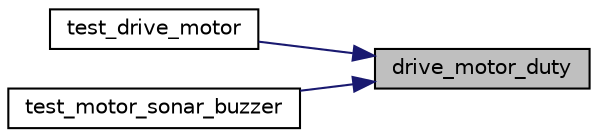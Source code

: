 digraph "drive_motor_duty"
{
 // LATEX_PDF_SIZE
  edge [fontname="Helvetica",fontsize="10",labelfontname="Helvetica",labelfontsize="10"];
  node [fontname="Helvetica",fontsize="10",shape=record];
  rankdir="RL";
  Node1 [label="drive_motor_duty",height=0.2,width=0.4,color="black", fillcolor="grey75", style="filled", fontcolor="black",tooltip="指示されたDutyと回転の向きで、モータを駆動"];
  Node1 -> Node2 [dir="back",color="midnightblue",fontsize="10",style="solid",fontname="Helvetica"];
  Node2 [label="test_drive_motor",height=0.2,width=0.4,color="black", fillcolor="white", style="filled",URL="$test__function_8c.html#a32f1dc5f44d61c274419ca2b2382950f",tooltip=" "];
  Node1 -> Node3 [dir="back",color="midnightblue",fontsize="10",style="solid",fontname="Helvetica"];
  Node3 [label="test_motor_sonar_buzzer",height=0.2,width=0.4,color="black", fillcolor="white", style="filled",URL="$test__function_8c.html#a77da2649ba5f4f36ea1ed332d3df7d66",tooltip=" "];
}
